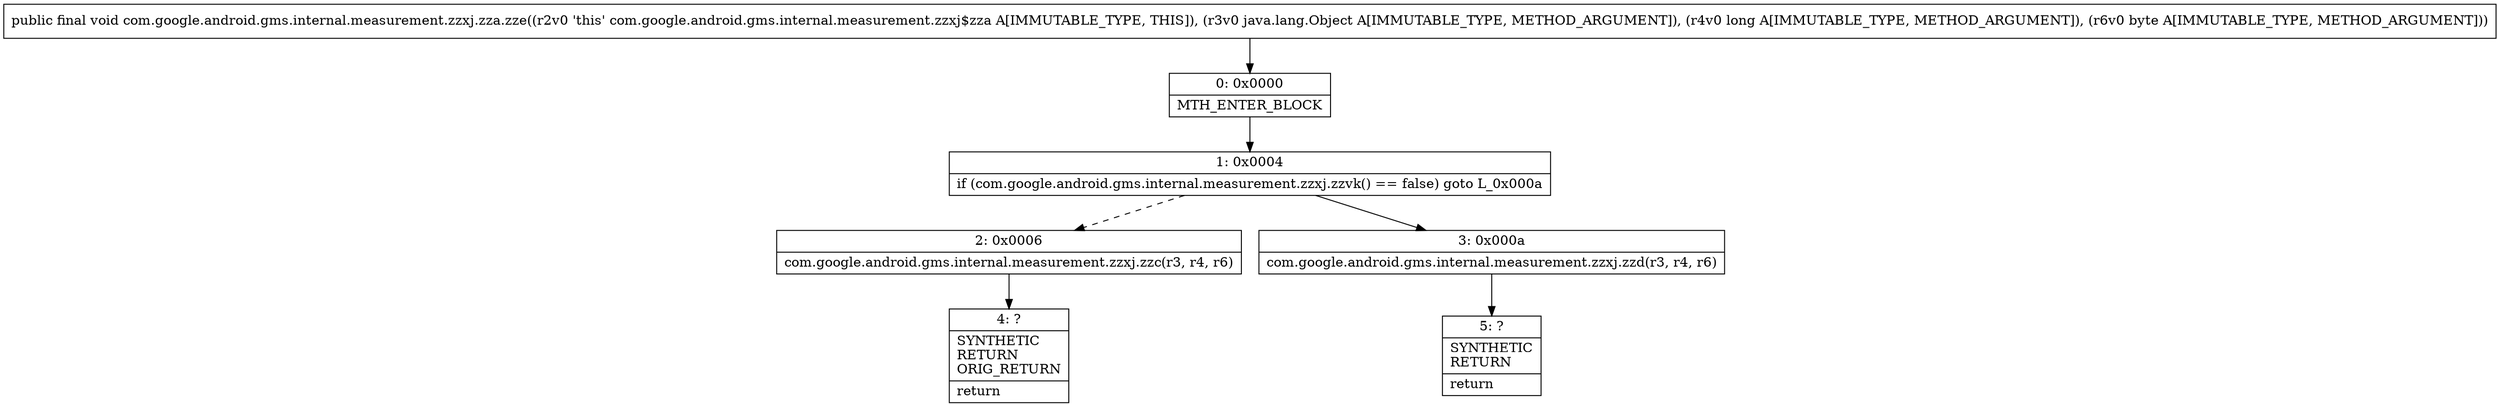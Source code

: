 digraph "CFG forcom.google.android.gms.internal.measurement.zzxj.zza.zze(Ljava\/lang\/Object;JB)V" {
Node_0 [shape=record,label="{0\:\ 0x0000|MTH_ENTER_BLOCK\l}"];
Node_1 [shape=record,label="{1\:\ 0x0004|if (com.google.android.gms.internal.measurement.zzxj.zzvk() == false) goto L_0x000a\l}"];
Node_2 [shape=record,label="{2\:\ 0x0006|com.google.android.gms.internal.measurement.zzxj.zzc(r3, r4, r6)\l}"];
Node_3 [shape=record,label="{3\:\ 0x000a|com.google.android.gms.internal.measurement.zzxj.zzd(r3, r4, r6)\l}"];
Node_4 [shape=record,label="{4\:\ ?|SYNTHETIC\lRETURN\lORIG_RETURN\l|return\l}"];
Node_5 [shape=record,label="{5\:\ ?|SYNTHETIC\lRETURN\l|return\l}"];
MethodNode[shape=record,label="{public final void com.google.android.gms.internal.measurement.zzxj.zza.zze((r2v0 'this' com.google.android.gms.internal.measurement.zzxj$zza A[IMMUTABLE_TYPE, THIS]), (r3v0 java.lang.Object A[IMMUTABLE_TYPE, METHOD_ARGUMENT]), (r4v0 long A[IMMUTABLE_TYPE, METHOD_ARGUMENT]), (r6v0 byte A[IMMUTABLE_TYPE, METHOD_ARGUMENT])) }"];
MethodNode -> Node_0;
Node_0 -> Node_1;
Node_1 -> Node_2[style=dashed];
Node_1 -> Node_3;
Node_2 -> Node_4;
Node_3 -> Node_5;
}

